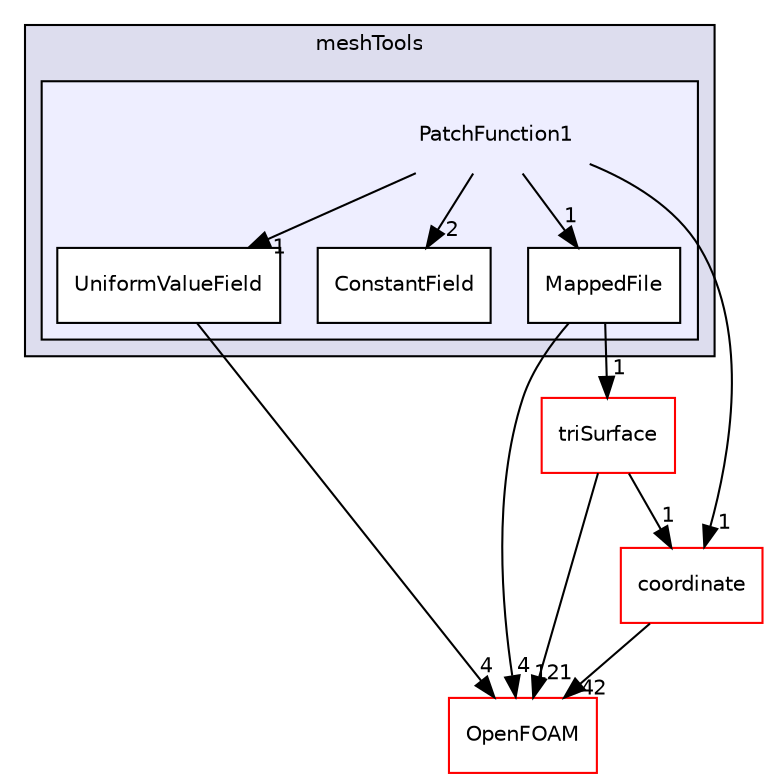 digraph "src/meshTools/PatchFunction1" {
  bgcolor=transparent;
  compound=true
  node [ fontsize="10", fontname="Helvetica"];
  edge [ labelfontsize="10", labelfontname="Helvetica"];
  subgraph clusterdir_ae30ad0bef50cf391b24c614251bb9fd {
    graph [ bgcolor="#ddddee", pencolor="black", label="meshTools" fontname="Helvetica", fontsize="10", URL="dir_ae30ad0bef50cf391b24c614251bb9fd.html"]
  subgraph clusterdir_09d50951098ee555b67e42398c5d8325 {
    graph [ bgcolor="#eeeeff", pencolor="black", label="" URL="dir_09d50951098ee555b67e42398c5d8325.html"];
    dir_09d50951098ee555b67e42398c5d8325 [shape=plaintext label="PatchFunction1"];
    dir_c0f993cfa8cbc8bc23e728d8826a1882 [shape=box label="ConstantField" color="black" fillcolor="white" style="filled" URL="dir_c0f993cfa8cbc8bc23e728d8826a1882.html"];
    dir_0d273011ba6611c0cc4d0dd89f413a29 [shape=box label="MappedFile" color="black" fillcolor="white" style="filled" URL="dir_0d273011ba6611c0cc4d0dd89f413a29.html"];
    dir_884c0de2c7d13d43658341dca607e611 [shape=box label="UniformValueField" color="black" fillcolor="white" style="filled" URL="dir_884c0de2c7d13d43658341dca607e611.html"];
  }
  }
  dir_fcae8e4034cfc581908ed167c302db30 [shape=box label="coordinate" color="red" URL="dir_fcae8e4034cfc581908ed167c302db30.html"];
  dir_2c4b96702ead4056d900947b6784ec65 [shape=box label="triSurface" color="red" URL="dir_2c4b96702ead4056d900947b6784ec65.html"];
  dir_c5473ff19b20e6ec4dfe5c310b3778a8 [shape=box label="OpenFOAM" color="red" URL="dir_c5473ff19b20e6ec4dfe5c310b3778a8.html"];
  dir_884c0de2c7d13d43658341dca607e611->dir_c5473ff19b20e6ec4dfe5c310b3778a8 [headlabel="4", labeldistance=1.5 headhref="dir_002021_002151.html"];
  dir_09d50951098ee555b67e42398c5d8325->dir_884c0de2c7d13d43658341dca607e611 [headlabel="1", labeldistance=1.5 headhref="dir_002018_002021.html"];
  dir_09d50951098ee555b67e42398c5d8325->dir_0d273011ba6611c0cc4d0dd89f413a29 [headlabel="1", labeldistance=1.5 headhref="dir_002018_002020.html"];
  dir_09d50951098ee555b67e42398c5d8325->dir_fcae8e4034cfc581908ed167c302db30 [headlabel="1", labeldistance=1.5 headhref="dir_002018_001990.html"];
  dir_09d50951098ee555b67e42398c5d8325->dir_c0f993cfa8cbc8bc23e728d8826a1882 [headlabel="2", labeldistance=1.5 headhref="dir_002018_002019.html"];
  dir_0d273011ba6611c0cc4d0dd89f413a29->dir_2c4b96702ead4056d900947b6784ec65 [headlabel="1", labeldistance=1.5 headhref="dir_002020_002120.html"];
  dir_0d273011ba6611c0cc4d0dd89f413a29->dir_c5473ff19b20e6ec4dfe5c310b3778a8 [headlabel="4", labeldistance=1.5 headhref="dir_002020_002151.html"];
  dir_fcae8e4034cfc581908ed167c302db30->dir_c5473ff19b20e6ec4dfe5c310b3778a8 [headlabel="42", labeldistance=1.5 headhref="dir_001990_002151.html"];
  dir_2c4b96702ead4056d900947b6784ec65->dir_fcae8e4034cfc581908ed167c302db30 [headlabel="1", labeldistance=1.5 headhref="dir_002120_001990.html"];
  dir_2c4b96702ead4056d900947b6784ec65->dir_c5473ff19b20e6ec4dfe5c310b3778a8 [headlabel="121", labeldistance=1.5 headhref="dir_002120_002151.html"];
}

